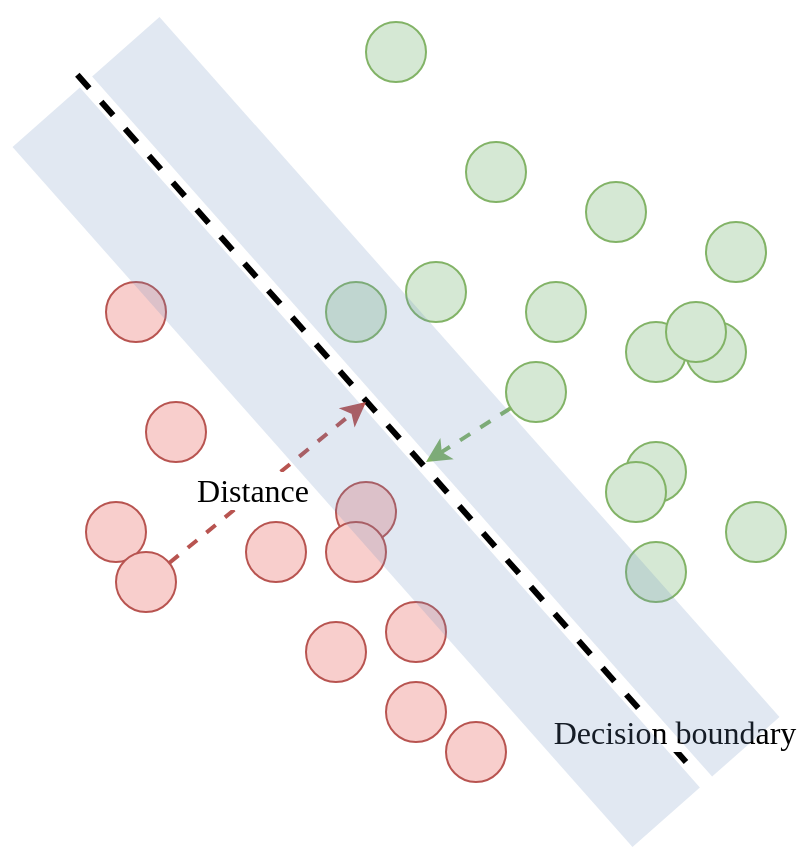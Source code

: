 <mxfile version="20.2.2" type="github">
  <diagram id="6FBU3fcOFqObT5sQe1eI" name="Page-1">
    <mxGraphModel dx="1296" dy="721" grid="1" gridSize="10" guides="1" tooltips="1" connect="1" arrows="1" fold="1" page="1" pageScale="1" pageWidth="850" pageHeight="1100" math="0" shadow="0">
      <root>
        <mxCell id="0" />
        <mxCell id="1" parent="0" />
        <mxCell id="Ttf5wYy2FAOQsfsKEQpY-1" value="" style="ellipse;whiteSpace=wrap;html=1;aspect=fixed;fillColor=#f8cecc;strokeColor=#b85450;" parent="1" vertex="1">
          <mxGeometry x="380" y="330" width="30" height="30" as="geometry" />
        </mxCell>
        <mxCell id="Ttf5wYy2FAOQsfsKEQpY-2" value="" style="ellipse;whiteSpace=wrap;html=1;aspect=fixed;fillColor=#f8cecc;strokeColor=#b85450;" parent="1" vertex="1">
          <mxGeometry x="425" y="310" width="30" height="30" as="geometry" />
        </mxCell>
        <mxCell id="Ttf5wYy2FAOQsfsKEQpY-3" value="" style="ellipse;whiteSpace=wrap;html=1;aspect=fixed;fillColor=#f8cecc;strokeColor=#b85450;" parent="1" vertex="1">
          <mxGeometry x="450" y="410" width="30" height="30" as="geometry" />
        </mxCell>
        <mxCell id="Ttf5wYy2FAOQsfsKEQpY-4" value="" style="ellipse;whiteSpace=wrap;html=1;aspect=fixed;fillColor=#f8cecc;strokeColor=#b85450;" parent="1" vertex="1">
          <mxGeometry x="310" y="210" width="30" height="30" as="geometry" />
        </mxCell>
        <mxCell id="Ttf5wYy2FAOQsfsKEQpY-5" value="" style="ellipse;whiteSpace=wrap;html=1;aspect=fixed;fillColor=#f8cecc;strokeColor=#b85450;" parent="1" vertex="1">
          <mxGeometry x="300" y="320" width="30" height="30" as="geometry" />
        </mxCell>
        <mxCell id="Ttf5wYy2FAOQsfsKEQpY-6" value="" style="ellipse;whiteSpace=wrap;html=1;aspect=fixed;fillColor=#f8cecc;strokeColor=#b85450;" parent="1" vertex="1">
          <mxGeometry x="420" y="330" width="30" height="30" as="geometry" />
        </mxCell>
        <mxCell id="Ttf5wYy2FAOQsfsKEQpY-7" value="" style="ellipse;whiteSpace=wrap;html=1;aspect=fixed;fillColor=#f8cecc;strokeColor=#b85450;" parent="1" vertex="1">
          <mxGeometry x="330" y="270" width="30" height="30" as="geometry" />
        </mxCell>
        <mxCell id="Ttf5wYy2FAOQsfsKEQpY-8" value="" style="ellipse;whiteSpace=wrap;html=1;aspect=fixed;fillColor=#f8cecc;strokeColor=#b85450;" parent="1" vertex="1">
          <mxGeometry x="410" y="380" width="30" height="30" as="geometry" />
        </mxCell>
        <mxCell id="Ttf5wYy2FAOQsfsKEQpY-9" value="" style="ellipse;whiteSpace=wrap;html=1;aspect=fixed;fillColor=#f8cecc;strokeColor=#b85450;" parent="1" vertex="1">
          <mxGeometry x="450" y="370" width="30" height="30" as="geometry" />
        </mxCell>
        <mxCell id="Ttf5wYy2FAOQsfsKEQpY-10" value="" style="ellipse;whiteSpace=wrap;html=1;aspect=fixed;fillColor=#f8cecc;strokeColor=#b85450;" parent="1" vertex="1">
          <mxGeometry x="315" y="345" width="30" height="30" as="geometry" />
        </mxCell>
        <mxCell id="Ttf5wYy2FAOQsfsKEQpY-11" value="" style="ellipse;whiteSpace=wrap;html=1;aspect=fixed;fillColor=#f8cecc;strokeColor=#b85450;" parent="1" vertex="1">
          <mxGeometry x="480" y="430" width="30" height="30" as="geometry" />
        </mxCell>
        <mxCell id="Ttf5wYy2FAOQsfsKEQpY-12" value="" style="ellipse;whiteSpace=wrap;html=1;aspect=fixed;fillColor=#d5e8d4;strokeColor=#82b366;" parent="1" vertex="1">
          <mxGeometry x="460" y="200" width="30" height="30" as="geometry" />
        </mxCell>
        <mxCell id="Ttf5wYy2FAOQsfsKEQpY-13" value="" style="ellipse;whiteSpace=wrap;html=1;aspect=fixed;fillColor=#d5e8d4;strokeColor=#82b366;" parent="1" vertex="1">
          <mxGeometry x="550" y="160" width="30" height="30" as="geometry" />
        </mxCell>
        <mxCell id="Ttf5wYy2FAOQsfsKEQpY-14" value="" style="ellipse;whiteSpace=wrap;html=1;aspect=fixed;fillColor=#d5e8d4;strokeColor=#82b366;" parent="1" vertex="1">
          <mxGeometry x="420" y="210" width="30" height="30" as="geometry" />
        </mxCell>
        <mxCell id="Ttf5wYy2FAOQsfsKEQpY-15" value="" style="ellipse;whiteSpace=wrap;html=1;aspect=fixed;fillColor=#d5e8d4;strokeColor=#82b366;" parent="1" vertex="1">
          <mxGeometry x="510" y="250" width="30" height="30" as="geometry" />
        </mxCell>
        <mxCell id="Ttf5wYy2FAOQsfsKEQpY-16" value="" style="ellipse;whiteSpace=wrap;html=1;aspect=fixed;fillColor=#d5e8d4;strokeColor=#82b366;" parent="1" vertex="1">
          <mxGeometry x="600" y="230" width="30" height="30" as="geometry" />
        </mxCell>
        <mxCell id="Ttf5wYy2FAOQsfsKEQpY-17" value="" style="ellipse;whiteSpace=wrap;html=1;aspect=fixed;fillColor=#d5e8d4;strokeColor=#82b366;" parent="1" vertex="1">
          <mxGeometry x="520" y="210" width="30" height="30" as="geometry" />
        </mxCell>
        <mxCell id="Ttf5wYy2FAOQsfsKEQpY-18" value="" style="ellipse;whiteSpace=wrap;html=1;aspect=fixed;fillColor=#d5e8d4;strokeColor=#82b366;" parent="1" vertex="1">
          <mxGeometry x="570" y="290" width="30" height="30" as="geometry" />
        </mxCell>
        <mxCell id="Ttf5wYy2FAOQsfsKEQpY-19" value="" style="ellipse;whiteSpace=wrap;html=1;aspect=fixed;fillColor=#d5e8d4;strokeColor=#82b366;" parent="1" vertex="1">
          <mxGeometry x="610" y="180" width="30" height="30" as="geometry" />
        </mxCell>
        <mxCell id="Ttf5wYy2FAOQsfsKEQpY-20" value="" style="ellipse;whiteSpace=wrap;html=1;aspect=fixed;fillColor=#d5e8d4;strokeColor=#82b366;" parent="1" vertex="1">
          <mxGeometry x="490" y="140" width="30" height="30" as="geometry" />
        </mxCell>
        <mxCell id="Ttf5wYy2FAOQsfsKEQpY-21" value="" style="ellipse;whiteSpace=wrap;html=1;aspect=fixed;fillColor=#d5e8d4;strokeColor=#82b366;" parent="1" vertex="1">
          <mxGeometry x="570" y="340" width="30" height="30" as="geometry" />
        </mxCell>
        <mxCell id="Ttf5wYy2FAOQsfsKEQpY-22" value="" style="ellipse;whiteSpace=wrap;html=1;aspect=fixed;fillColor=#d5e8d4;strokeColor=#82b366;" parent="1" vertex="1">
          <mxGeometry x="560" y="300" width="30" height="30" as="geometry" />
        </mxCell>
        <mxCell id="Ttf5wYy2FAOQsfsKEQpY-23" value="" style="ellipse;whiteSpace=wrap;html=1;aspect=fixed;fillColor=#d5e8d4;strokeColor=#82b366;" parent="1" vertex="1">
          <mxGeometry x="620" y="320" width="30" height="30" as="geometry" />
        </mxCell>
        <mxCell id="Ttf5wYy2FAOQsfsKEQpY-24" value="" style="ellipse;whiteSpace=wrap;html=1;aspect=fixed;fillColor=#d5e8d4;strokeColor=#82b366;" parent="1" vertex="1">
          <mxGeometry x="570" y="230" width="30" height="30" as="geometry" />
        </mxCell>
        <mxCell id="Ttf5wYy2FAOQsfsKEQpY-25" value="" style="ellipse;whiteSpace=wrap;html=1;aspect=fixed;fillColor=#d5e8d4;strokeColor=#82b366;" parent="1" vertex="1">
          <mxGeometry x="590" y="220" width="30" height="30" as="geometry" />
        </mxCell>
        <mxCell id="Ttf5wYy2FAOQsfsKEQpY-26" value="" style="ellipse;whiteSpace=wrap;html=1;aspect=fixed;fillColor=#d5e8d4;strokeColor=#82b366;" parent="1" vertex="1">
          <mxGeometry x="440" y="80" width="30" height="30" as="geometry" />
        </mxCell>
        <mxCell id="Ttf5wYy2FAOQsfsKEQpY-28" value="" style="endArrow=none;dashed=1;html=1;rounded=0;strokeWidth=3;" parent="1" edge="1">
          <mxGeometry width="50" height="50" relative="1" as="geometry">
            <mxPoint x="600" y="450" as="sourcePoint" />
            <mxPoint x="290" y="100" as="targetPoint" />
          </mxGeometry>
        </mxCell>
        <mxCell id="Ttf5wYy2FAOQsfsKEQpY-29" value="&lt;font style=&quot;font-size: 16px;&quot; face=&quot;Times New Roman&quot;&gt;Decision boundary&lt;/font&gt;" style="edgeLabel;html=1;align=center;verticalAlign=middle;resizable=0;points=[];" parent="Ttf5wYy2FAOQsfsKEQpY-28" vertex="1" connectable="0">
          <mxGeometry x="-0.929" y="-5" relative="1" as="geometry">
            <mxPoint x="1" as="offset" />
          </mxGeometry>
        </mxCell>
        <mxCell id="Ttf5wYy2FAOQsfsKEQpY-31" value="" style="endArrow=classic;html=1;rounded=0;strokeWidth=2;fillColor=#f8cecc;strokeColor=#b85450;dashed=1;fontFamily=Times New Roman;fontSize=19;" parent="1" source="Ttf5wYy2FAOQsfsKEQpY-10" edge="1">
          <mxGeometry width="50" height="50" relative="1" as="geometry">
            <mxPoint x="370" y="320" as="sourcePoint" />
            <mxPoint x="440" y="270" as="targetPoint" />
          </mxGeometry>
        </mxCell>
        <mxCell id="Ttf5wYy2FAOQsfsKEQpY-35" value="&lt;font style=&quot;font-size: 16px;&quot; face=&quot;Times New Roman&quot;&gt;Distance&lt;/font&gt;" style="edgeLabel;html=1;align=center;verticalAlign=middle;resizable=0;points=[];" parent="Ttf5wYy2FAOQsfsKEQpY-31" vertex="1" connectable="0">
          <mxGeometry x="-0.428" y="1" relative="1" as="geometry">
            <mxPoint x="14" y="-13" as="offset" />
          </mxGeometry>
        </mxCell>
        <mxCell id="Ttf5wYy2FAOQsfsKEQpY-34" value="" style="endArrow=classic;html=1;rounded=0;strokeWidth=2;fillColor=#d5e8d4;strokeColor=#82b366;dashed=1;" parent="1" source="Ttf5wYy2FAOQsfsKEQpY-15" edge="1">
          <mxGeometry width="50" height="50" relative="1" as="geometry">
            <mxPoint x="510.004" y="268.421" as="sourcePoint" />
            <mxPoint x="470" y="300" as="targetPoint" />
          </mxGeometry>
        </mxCell>
        <mxCell id="5Ygwlrhz0Ta15l6lX77k-1" value="" style="shape=link;endArrow=classic;startArrow=classic;html=1;rounded=0;width=9.167;fillColor=#dae8fc;strokeColor=#6c8ebf;strokeWidth=45;opacity=20;" edge="1" parent="1">
          <mxGeometry width="100" height="100" relative="1" as="geometry">
            <mxPoint x="300" y="110" as="sourcePoint" />
            <mxPoint x="610" y="460" as="targetPoint" />
          </mxGeometry>
        </mxCell>
      </root>
    </mxGraphModel>
  </diagram>
</mxfile>
